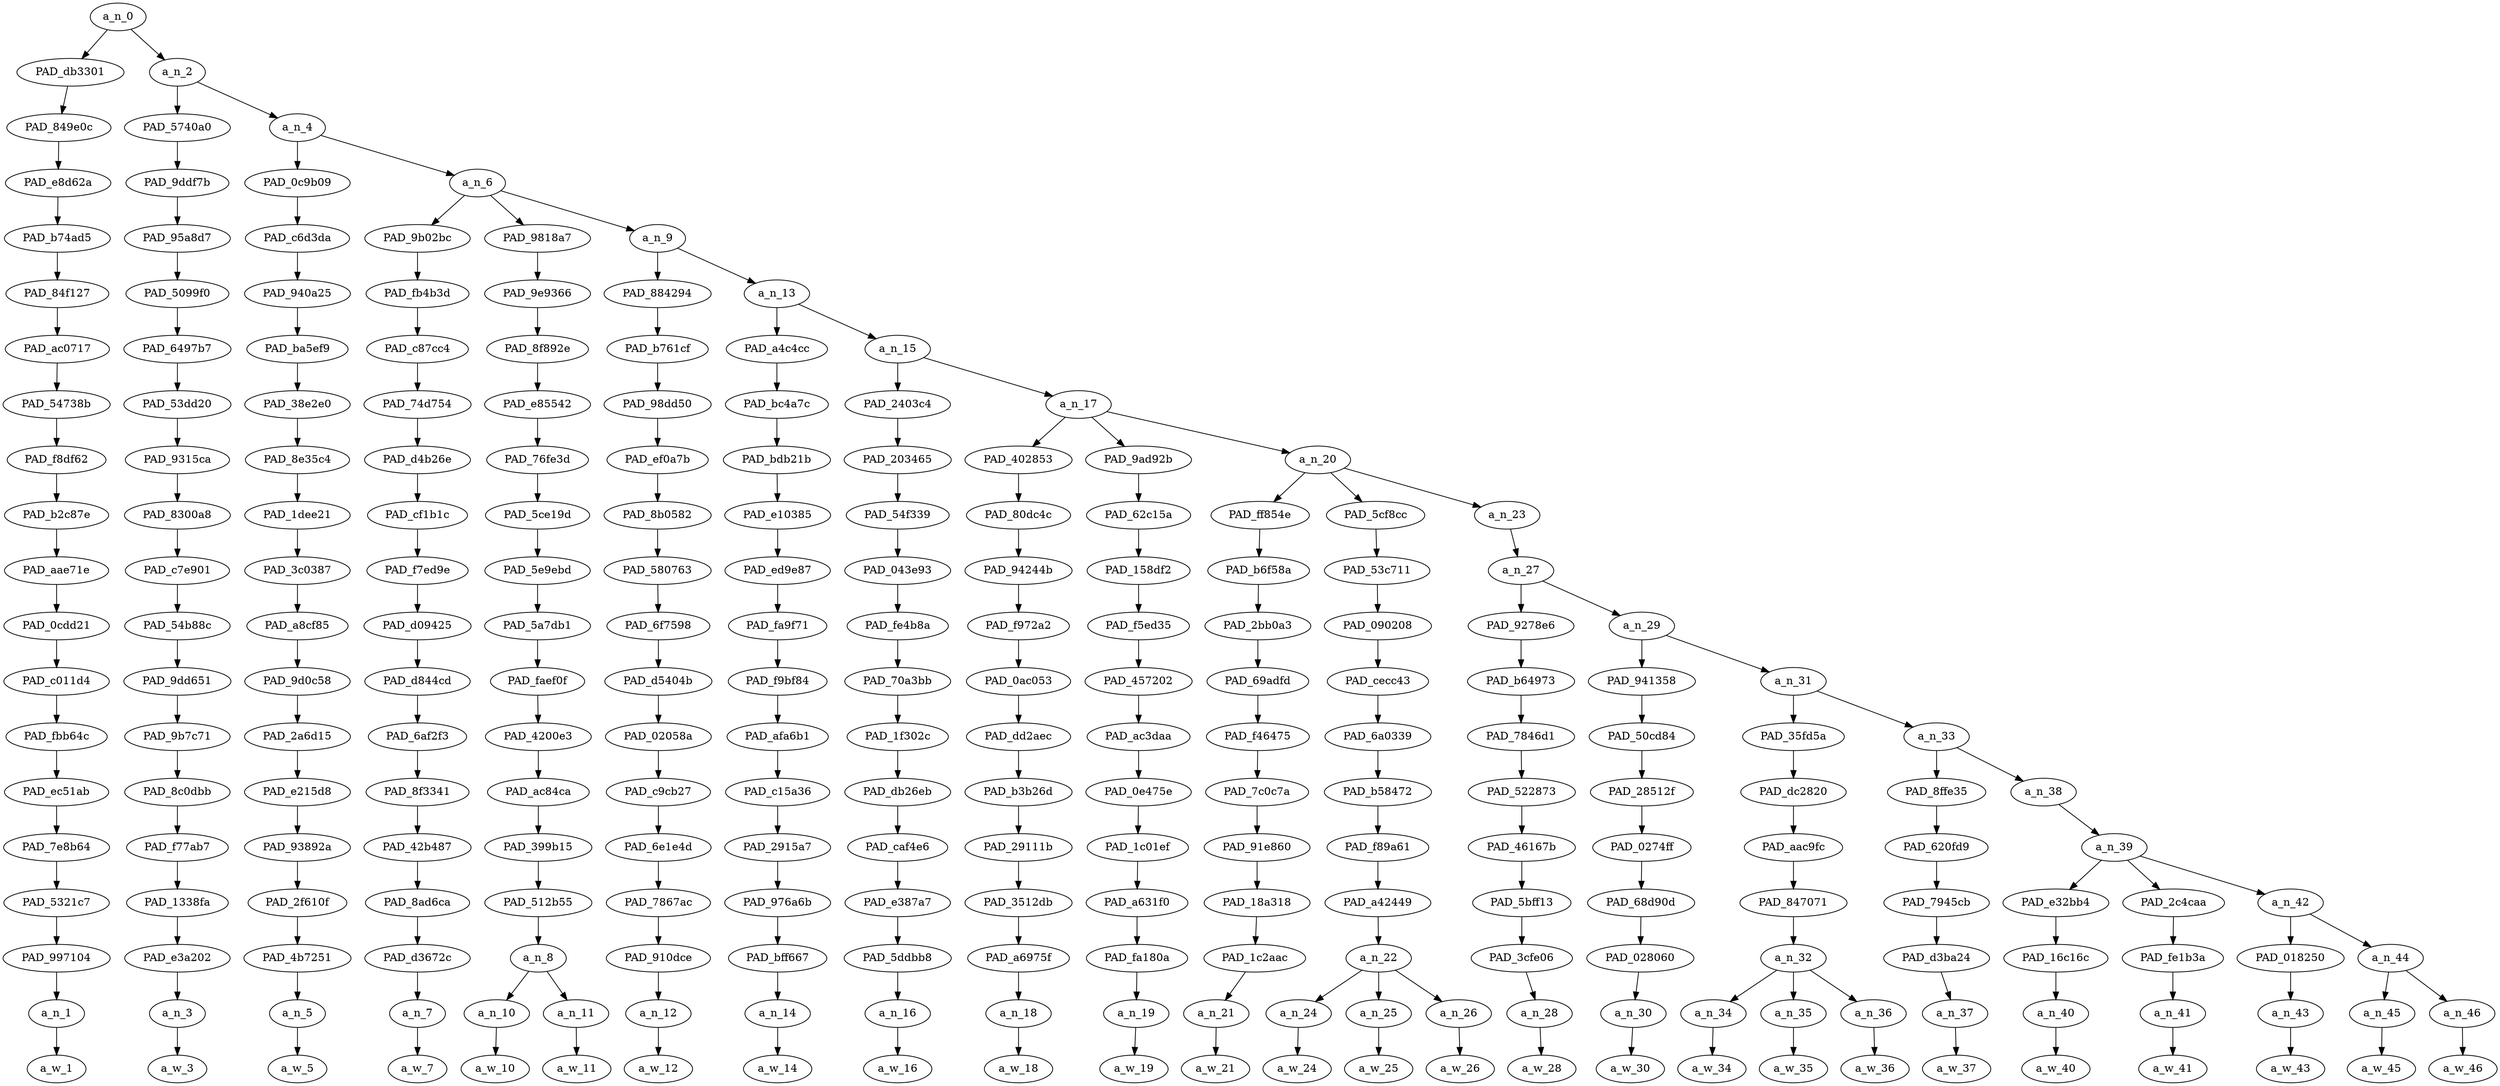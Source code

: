 strict digraph "" {
	a_n_0	[div_dir=1,
		index=0,
		level=19,
		pos="1.1084436487268519,19!",
		text_span="[0, 1, 2, 3, 4, 5, 6, 7, 8, 9, 10, 11, 12, 13, 14, 15, 16, 17, 18, 19, 20, 21, 22, 23, 24, 25]",
		value=0.99999999];
	PAD_db3301	[div_dir=1,
		index=0,
		level=18,
		pos="0.0,18!",
		text_span="[0]",
		value=0.02607859];
	a_n_0 -> PAD_db3301;
	a_n_2	[div_dir=1,
		index=1,
		level=18,
		pos="2.2168872974537037,18!",
		text_span="[1, 2, 3, 4, 5, 6, 7, 8, 9, 10, 11, 12, 13, 14, 15, 16, 17, 18, 19, 20, 21, 22, 23, 24, 25]",
		value=0.97361474];
	a_n_0 -> a_n_2;
	PAD_849e0c	[div_dir=1,
		index=0,
		level=17,
		pos="0.0,17!",
		text_span="[0]",
		value=0.02607859];
	PAD_db3301 -> PAD_849e0c;
	PAD_e8d62a	[div_dir=1,
		index=0,
		level=16,
		pos="0.0,16!",
		text_span="[0]",
		value=0.02607859];
	PAD_849e0c -> PAD_e8d62a;
	PAD_b74ad5	[div_dir=1,
		index=0,
		level=15,
		pos="0.0,15!",
		text_span="[0]",
		value=0.02607859];
	PAD_e8d62a -> PAD_b74ad5;
	PAD_84f127	[div_dir=1,
		index=0,
		level=14,
		pos="0.0,14!",
		text_span="[0]",
		value=0.02607859];
	PAD_b74ad5 -> PAD_84f127;
	PAD_ac0717	[div_dir=1,
		index=0,
		level=13,
		pos="0.0,13!",
		text_span="[0]",
		value=0.02607859];
	PAD_84f127 -> PAD_ac0717;
	PAD_54738b	[div_dir=1,
		index=0,
		level=12,
		pos="0.0,12!",
		text_span="[0]",
		value=0.02607859];
	PAD_ac0717 -> PAD_54738b;
	PAD_f8df62	[div_dir=1,
		index=0,
		level=11,
		pos="0.0,11!",
		text_span="[0]",
		value=0.02607859];
	PAD_54738b -> PAD_f8df62;
	PAD_b2c87e	[div_dir=1,
		index=0,
		level=10,
		pos="0.0,10!",
		text_span="[0]",
		value=0.02607859];
	PAD_f8df62 -> PAD_b2c87e;
	PAD_aae71e	[div_dir=1,
		index=0,
		level=9,
		pos="0.0,9!",
		text_span="[0]",
		value=0.02607859];
	PAD_b2c87e -> PAD_aae71e;
	PAD_0cdd21	[div_dir=1,
		index=0,
		level=8,
		pos="0.0,8!",
		text_span="[0]",
		value=0.02607859];
	PAD_aae71e -> PAD_0cdd21;
	PAD_c011d4	[div_dir=1,
		index=0,
		level=7,
		pos="0.0,7!",
		text_span="[0]",
		value=0.02607859];
	PAD_0cdd21 -> PAD_c011d4;
	PAD_fbb64c	[div_dir=1,
		index=0,
		level=6,
		pos="0.0,6!",
		text_span="[0]",
		value=0.02607859];
	PAD_c011d4 -> PAD_fbb64c;
	PAD_ec51ab	[div_dir=1,
		index=0,
		level=5,
		pos="0.0,5!",
		text_span="[0]",
		value=0.02607859];
	PAD_fbb64c -> PAD_ec51ab;
	PAD_7e8b64	[div_dir=1,
		index=0,
		level=4,
		pos="0.0,4!",
		text_span="[0]",
		value=0.02607859];
	PAD_ec51ab -> PAD_7e8b64;
	PAD_5321c7	[div_dir=1,
		index=0,
		level=3,
		pos="0.0,3!",
		text_span="[0]",
		value=0.02607859];
	PAD_7e8b64 -> PAD_5321c7;
	PAD_997104	[div_dir=1,
		index=0,
		level=2,
		pos="0.0,2!",
		text_span="[0]",
		value=0.02607859];
	PAD_5321c7 -> PAD_997104;
	a_n_1	[div_dir=1,
		index=0,
		level=1,
		pos="0.0,1!",
		text_span="[0]",
		value=0.02607859];
	PAD_997104 -> a_n_1;
	a_w_1	[div_dir=0,
		index=0,
		level=0,
		pos="0,0!",
		text_span="[0]",
		value=we];
	a_n_1 -> a_w_1;
	PAD_5740a0	[div_dir=1,
		index=1,
		level=17,
		pos="1.0,17!",
		text_span="[1]",
		value=0.01777696];
	a_n_2 -> PAD_5740a0;
	a_n_4	[div_dir=1,
		index=2,
		level=17,
		pos="3.4337745949074074,17!",
		text_span="[2, 3, 4, 5, 6, 7, 8, 9, 10, 11, 12, 13, 14, 15, 16, 17, 18, 19, 20, 21, 22, 23, 24, 25]",
		value=0.95556470];
	a_n_2 -> a_n_4;
	PAD_9ddf7b	[div_dir=1,
		index=1,
		level=16,
		pos="1.0,16!",
		text_span="[1]",
		value=0.01777696];
	PAD_5740a0 -> PAD_9ddf7b;
	PAD_95a8d7	[div_dir=1,
		index=1,
		level=15,
		pos="1.0,15!",
		text_span="[1]",
		value=0.01777696];
	PAD_9ddf7b -> PAD_95a8d7;
	PAD_5099f0	[div_dir=1,
		index=1,
		level=14,
		pos="1.0,14!",
		text_span="[1]",
		value=0.01777696];
	PAD_95a8d7 -> PAD_5099f0;
	PAD_6497b7	[div_dir=1,
		index=1,
		level=13,
		pos="1.0,13!",
		text_span="[1]",
		value=0.01777696];
	PAD_5099f0 -> PAD_6497b7;
	PAD_53dd20	[div_dir=1,
		index=1,
		level=12,
		pos="1.0,12!",
		text_span="[1]",
		value=0.01777696];
	PAD_6497b7 -> PAD_53dd20;
	PAD_9315ca	[div_dir=1,
		index=1,
		level=11,
		pos="1.0,11!",
		text_span="[1]",
		value=0.01777696];
	PAD_53dd20 -> PAD_9315ca;
	PAD_8300a8	[div_dir=1,
		index=1,
		level=10,
		pos="1.0,10!",
		text_span="[1]",
		value=0.01777696];
	PAD_9315ca -> PAD_8300a8;
	PAD_c7e901	[div_dir=1,
		index=1,
		level=9,
		pos="1.0,9!",
		text_span="[1]",
		value=0.01777696];
	PAD_8300a8 -> PAD_c7e901;
	PAD_54b88c	[div_dir=1,
		index=1,
		level=8,
		pos="1.0,8!",
		text_span="[1]",
		value=0.01777696];
	PAD_c7e901 -> PAD_54b88c;
	PAD_9dd651	[div_dir=1,
		index=1,
		level=7,
		pos="1.0,7!",
		text_span="[1]",
		value=0.01777696];
	PAD_54b88c -> PAD_9dd651;
	PAD_9b7c71	[div_dir=1,
		index=1,
		level=6,
		pos="1.0,6!",
		text_span="[1]",
		value=0.01777696];
	PAD_9dd651 -> PAD_9b7c71;
	PAD_8c0dbb	[div_dir=1,
		index=1,
		level=5,
		pos="1.0,5!",
		text_span="[1]",
		value=0.01777696];
	PAD_9b7c71 -> PAD_8c0dbb;
	PAD_f77ab7	[div_dir=1,
		index=1,
		level=4,
		pos="1.0,4!",
		text_span="[1]",
		value=0.01777696];
	PAD_8c0dbb -> PAD_f77ab7;
	PAD_1338fa	[div_dir=1,
		index=1,
		level=3,
		pos="1.0,3!",
		text_span="[1]",
		value=0.01777696];
	PAD_f77ab7 -> PAD_1338fa;
	PAD_e3a202	[div_dir=1,
		index=1,
		level=2,
		pos="1.0,2!",
		text_span="[1]",
		value=0.01777696];
	PAD_1338fa -> PAD_e3a202;
	a_n_3	[div_dir=1,
		index=1,
		level=1,
		pos="1.0,1!",
		text_span="[1]",
		value=0.01777696];
	PAD_e3a202 -> a_n_3;
	a_w_3	[div_dir=0,
		index=1,
		level=0,
		pos="1,0!",
		text_span="[1]",
		value=are];
	a_n_3 -> a_w_3;
	PAD_0c9b09	[div_dir=-1,
		index=2,
		level=16,
		pos="2.0,16!",
		text_span="[2]",
		value=0.01590229];
	a_n_4 -> PAD_0c9b09;
	a_n_6	[div_dir=1,
		index=3,
		level=16,
		pos="4.867549189814815,16!",
		text_span="[3, 4, 5, 6, 7, 8, 9, 10, 11, 12, 13, 14, 15, 16, 17, 18, 19, 20, 21, 22, 23, 24, 25]",
		value=0.93938566];
	a_n_4 -> a_n_6;
	PAD_c6d3da	[div_dir=-1,
		index=2,
		level=15,
		pos="2.0,15!",
		text_span="[2]",
		value=0.01590229];
	PAD_0c9b09 -> PAD_c6d3da;
	PAD_940a25	[div_dir=-1,
		index=2,
		level=14,
		pos="2.0,14!",
		text_span="[2]",
		value=0.01590229];
	PAD_c6d3da -> PAD_940a25;
	PAD_ba5ef9	[div_dir=-1,
		index=2,
		level=13,
		pos="2.0,13!",
		text_span="[2]",
		value=0.01590229];
	PAD_940a25 -> PAD_ba5ef9;
	PAD_38e2e0	[div_dir=-1,
		index=2,
		level=12,
		pos="2.0,12!",
		text_span="[2]",
		value=0.01590229];
	PAD_ba5ef9 -> PAD_38e2e0;
	PAD_8e35c4	[div_dir=-1,
		index=2,
		level=11,
		pos="2.0,11!",
		text_span="[2]",
		value=0.01590229];
	PAD_38e2e0 -> PAD_8e35c4;
	PAD_1dee21	[div_dir=-1,
		index=2,
		level=10,
		pos="2.0,10!",
		text_span="[2]",
		value=0.01590229];
	PAD_8e35c4 -> PAD_1dee21;
	PAD_3c0387	[div_dir=-1,
		index=2,
		level=9,
		pos="2.0,9!",
		text_span="[2]",
		value=0.01590229];
	PAD_1dee21 -> PAD_3c0387;
	PAD_a8cf85	[div_dir=-1,
		index=2,
		level=8,
		pos="2.0,8!",
		text_span="[2]",
		value=0.01590229];
	PAD_3c0387 -> PAD_a8cf85;
	PAD_9d0c58	[div_dir=-1,
		index=2,
		level=7,
		pos="2.0,7!",
		text_span="[2]",
		value=0.01590229];
	PAD_a8cf85 -> PAD_9d0c58;
	PAD_2a6d15	[div_dir=-1,
		index=2,
		level=6,
		pos="2.0,6!",
		text_span="[2]",
		value=0.01590229];
	PAD_9d0c58 -> PAD_2a6d15;
	PAD_e215d8	[div_dir=-1,
		index=2,
		level=5,
		pos="2.0,5!",
		text_span="[2]",
		value=0.01590229];
	PAD_2a6d15 -> PAD_e215d8;
	PAD_93892a	[div_dir=-1,
		index=2,
		level=4,
		pos="2.0,4!",
		text_span="[2]",
		value=0.01590229];
	PAD_e215d8 -> PAD_93892a;
	PAD_2f610f	[div_dir=-1,
		index=2,
		level=3,
		pos="2.0,3!",
		text_span="[2]",
		value=0.01590229];
	PAD_93892a -> PAD_2f610f;
	PAD_4b7251	[div_dir=-1,
		index=2,
		level=2,
		pos="2.0,2!",
		text_span="[2]",
		value=0.01590229];
	PAD_2f610f -> PAD_4b7251;
	a_n_5	[div_dir=-1,
		index=2,
		level=1,
		pos="2.0,1!",
		text_span="[2]",
		value=0.01590229];
	PAD_4b7251 -> a_n_5;
	a_w_5	[div_dir=0,
		index=2,
		level=0,
		pos="2,0!",
		text_span="[2]",
		value=being];
	a_n_5 -> a_w_5;
	PAD_9b02bc	[div_dir=1,
		index=3,
		level=15,
		pos="3.0,15!",
		text_span="[3]",
		value=0.04965550];
	a_n_6 -> PAD_9b02bc;
	PAD_9818a7	[div_dir=1,
		index=4,
		level=15,
		pos="4.5,15!",
		text_span="[4, 5]",
		value=0.15674354];
	a_n_6 -> PAD_9818a7;
	a_n_9	[div_dir=1,
		index=5,
		level=15,
		pos="7.102647569444445,15!",
		text_span="[6, 7, 8, 9, 10, 11, 12, 13, 14, 15, 16, 17, 18, 19, 20, 21, 22, 23, 24, 25]",
		value=0.73269744];
	a_n_6 -> a_n_9;
	PAD_fb4b3d	[div_dir=1,
		index=3,
		level=14,
		pos="3.0,14!",
		text_span="[3]",
		value=0.04965550];
	PAD_9b02bc -> PAD_fb4b3d;
	PAD_c87cc4	[div_dir=1,
		index=3,
		level=13,
		pos="3.0,13!",
		text_span="[3]",
		value=0.04965550];
	PAD_fb4b3d -> PAD_c87cc4;
	PAD_74d754	[div_dir=1,
		index=3,
		level=12,
		pos="3.0,12!",
		text_span="[3]",
		value=0.04965550];
	PAD_c87cc4 -> PAD_74d754;
	PAD_d4b26e	[div_dir=1,
		index=3,
		level=11,
		pos="3.0,11!",
		text_span="[3]",
		value=0.04965550];
	PAD_74d754 -> PAD_d4b26e;
	PAD_cf1b1c	[div_dir=1,
		index=3,
		level=10,
		pos="3.0,10!",
		text_span="[3]",
		value=0.04965550];
	PAD_d4b26e -> PAD_cf1b1c;
	PAD_f7ed9e	[div_dir=1,
		index=3,
		level=9,
		pos="3.0,9!",
		text_span="[3]",
		value=0.04965550];
	PAD_cf1b1c -> PAD_f7ed9e;
	PAD_d09425	[div_dir=1,
		index=3,
		level=8,
		pos="3.0,8!",
		text_span="[3]",
		value=0.04965550];
	PAD_f7ed9e -> PAD_d09425;
	PAD_d844cd	[div_dir=1,
		index=3,
		level=7,
		pos="3.0,7!",
		text_span="[3]",
		value=0.04965550];
	PAD_d09425 -> PAD_d844cd;
	PAD_6af2f3	[div_dir=1,
		index=3,
		level=6,
		pos="3.0,6!",
		text_span="[3]",
		value=0.04965550];
	PAD_d844cd -> PAD_6af2f3;
	PAD_8f3341	[div_dir=1,
		index=3,
		level=5,
		pos="3.0,5!",
		text_span="[3]",
		value=0.04965550];
	PAD_6af2f3 -> PAD_8f3341;
	PAD_42b487	[div_dir=1,
		index=3,
		level=4,
		pos="3.0,4!",
		text_span="[3]",
		value=0.04965550];
	PAD_8f3341 -> PAD_42b487;
	PAD_8ad6ca	[div_dir=1,
		index=3,
		level=3,
		pos="3.0,3!",
		text_span="[3]",
		value=0.04965550];
	PAD_42b487 -> PAD_8ad6ca;
	PAD_d3672c	[div_dir=1,
		index=3,
		level=2,
		pos="3.0,2!",
		text_span="[3]",
		value=0.04965550];
	PAD_8ad6ca -> PAD_d3672c;
	a_n_7	[div_dir=1,
		index=3,
		level=1,
		pos="3.0,1!",
		text_span="[3]",
		value=0.04965550];
	PAD_d3672c -> a_n_7;
	a_w_7	[div_dir=0,
		index=3,
		level=0,
		pos="3,0!",
		text_span="[3]",
		value=taxed];
	a_n_7 -> a_w_7;
	PAD_9e9366	[div_dir=1,
		index=4,
		level=14,
		pos="4.5,14!",
		text_span="[4, 5]",
		value=0.15674354];
	PAD_9818a7 -> PAD_9e9366;
	PAD_8f892e	[div_dir=1,
		index=4,
		level=13,
		pos="4.5,13!",
		text_span="[4, 5]",
		value=0.15674354];
	PAD_9e9366 -> PAD_8f892e;
	PAD_e85542	[div_dir=1,
		index=4,
		level=12,
		pos="4.5,12!",
		text_span="[4, 5]",
		value=0.15674354];
	PAD_8f892e -> PAD_e85542;
	PAD_76fe3d	[div_dir=1,
		index=4,
		level=11,
		pos="4.5,11!",
		text_span="[4, 5]",
		value=0.15674354];
	PAD_e85542 -> PAD_76fe3d;
	PAD_5ce19d	[div_dir=1,
		index=4,
		level=10,
		pos="4.5,10!",
		text_span="[4, 5]",
		value=0.15674354];
	PAD_76fe3d -> PAD_5ce19d;
	PAD_5e9ebd	[div_dir=1,
		index=4,
		level=9,
		pos="4.5,9!",
		text_span="[4, 5]",
		value=0.15674354];
	PAD_5ce19d -> PAD_5e9ebd;
	PAD_5a7db1	[div_dir=1,
		index=4,
		level=8,
		pos="4.5,8!",
		text_span="[4, 5]",
		value=0.15674354];
	PAD_5e9ebd -> PAD_5a7db1;
	PAD_faef0f	[div_dir=1,
		index=4,
		level=7,
		pos="4.5,7!",
		text_span="[4, 5]",
		value=0.15674354];
	PAD_5a7db1 -> PAD_faef0f;
	PAD_4200e3	[div_dir=1,
		index=4,
		level=6,
		pos="4.5,6!",
		text_span="[4, 5]",
		value=0.15674354];
	PAD_faef0f -> PAD_4200e3;
	PAD_ac84ca	[div_dir=1,
		index=4,
		level=5,
		pos="4.5,5!",
		text_span="[4, 5]",
		value=0.15674354];
	PAD_4200e3 -> PAD_ac84ca;
	PAD_399b15	[div_dir=1,
		index=4,
		level=4,
		pos="4.5,4!",
		text_span="[4, 5]",
		value=0.15674354];
	PAD_ac84ca -> PAD_399b15;
	PAD_512b55	[div_dir=1,
		index=4,
		level=3,
		pos="4.5,3!",
		text_span="[4, 5]",
		value=0.15674354];
	PAD_399b15 -> PAD_512b55;
	a_n_8	[div_dir=1,
		index=4,
		level=2,
		pos="4.5,2!",
		text_span="[4, 5]",
		value=0.15674354];
	PAD_512b55 -> a_n_8;
	a_n_10	[div_dir=1,
		index=4,
		level=1,
		pos="4.0,1!",
		text_span="[4]",
		value=0.01924894];
	a_n_8 -> a_n_10;
	a_n_11	[div_dir=1,
		index=5,
		level=1,
		pos="5.0,1!",
		text_span="[5]",
		value=0.13738439];
	a_n_8 -> a_n_11;
	a_w_10	[div_dir=0,
		index=4,
		level=0,
		pos="4,0!",
		text_span="[4]",
		value=with];
	a_n_10 -> a_w_10;
	a_w_11	[div_dir=0,
		index=5,
		level=0,
		pos="5,0!",
		text_span="[5]",
		value=zakat];
	a_n_11 -> a_w_11;
	PAD_884294	[div_dir=1,
		index=5,
		level=14,
		pos="6.0,14!",
		text_span="[6]",
		value=0.02057072];
	a_n_9 -> PAD_884294;
	a_n_13	[div_dir=1,
		index=6,
		level=14,
		pos="8.20529513888889,14!",
		text_span="[7, 8, 9, 10, 11, 12, 13, 14, 15, 16, 17, 18, 19, 20, 21, 22, 23, 24, 25]",
		value=0.71184812];
	a_n_9 -> a_n_13;
	PAD_b761cf	[div_dir=1,
		index=5,
		level=13,
		pos="6.0,13!",
		text_span="[6]",
		value=0.02057072];
	PAD_884294 -> PAD_b761cf;
	PAD_98dd50	[div_dir=1,
		index=5,
		level=12,
		pos="6.0,12!",
		text_span="[6]",
		value=0.02057072];
	PAD_b761cf -> PAD_98dd50;
	PAD_ef0a7b	[div_dir=1,
		index=5,
		level=11,
		pos="6.0,11!",
		text_span="[6]",
		value=0.02057072];
	PAD_98dd50 -> PAD_ef0a7b;
	PAD_8b0582	[div_dir=1,
		index=5,
		level=10,
		pos="6.0,10!",
		text_span="[6]",
		value=0.02057072];
	PAD_ef0a7b -> PAD_8b0582;
	PAD_580763	[div_dir=1,
		index=5,
		level=9,
		pos="6.0,9!",
		text_span="[6]",
		value=0.02057072];
	PAD_8b0582 -> PAD_580763;
	PAD_6f7598	[div_dir=1,
		index=5,
		level=8,
		pos="6.0,8!",
		text_span="[6]",
		value=0.02057072];
	PAD_580763 -> PAD_6f7598;
	PAD_d5404b	[div_dir=1,
		index=5,
		level=7,
		pos="6.0,7!",
		text_span="[6]",
		value=0.02057072];
	PAD_6f7598 -> PAD_d5404b;
	PAD_02058a	[div_dir=1,
		index=5,
		level=6,
		pos="6.0,6!",
		text_span="[6]",
		value=0.02057072];
	PAD_d5404b -> PAD_02058a;
	PAD_c9cb27	[div_dir=1,
		index=5,
		level=5,
		pos="6.0,5!",
		text_span="[6]",
		value=0.02057072];
	PAD_02058a -> PAD_c9cb27;
	PAD_6e1e4d	[div_dir=1,
		index=5,
		level=4,
		pos="6.0,4!",
		text_span="[6]",
		value=0.02057072];
	PAD_c9cb27 -> PAD_6e1e4d;
	PAD_7867ac	[div_dir=1,
		index=5,
		level=3,
		pos="6.0,3!",
		text_span="[6]",
		value=0.02057072];
	PAD_6e1e4d -> PAD_7867ac;
	PAD_910dce	[div_dir=1,
		index=5,
		level=2,
		pos="6.0,2!",
		text_span="[6]",
		value=0.02057072];
	PAD_7867ac -> PAD_910dce;
	a_n_12	[div_dir=1,
		index=6,
		level=1,
		pos="6.0,1!",
		text_span="[6]",
		value=0.02057072];
	PAD_910dce -> a_n_12;
	a_w_12	[div_dir=0,
		index=6,
		level=0,
		pos="6,0!",
		text_span="[6]",
		value=so];
	a_n_12 -> a_w_12;
	PAD_a4c4cc	[div_dir=1,
		index=6,
		level=13,
		pos="7.0,13!",
		text_span="[7]",
		value=0.01557455];
	a_n_13 -> PAD_a4c4cc;
	a_n_15	[div_dir=1,
		index=7,
		level=13,
		pos="9.410590277777779,13!",
		text_span="[8, 9, 10, 11, 12, 13, 14, 15, 16, 17, 18, 19, 20, 21, 22, 23, 24, 25]",
		value=0.69599529];
	a_n_13 -> a_n_15;
	PAD_bc4a7c	[div_dir=1,
		index=6,
		level=12,
		pos="7.0,12!",
		text_span="[7]",
		value=0.01557455];
	PAD_a4c4cc -> PAD_bc4a7c;
	PAD_bdb21b	[div_dir=1,
		index=6,
		level=11,
		pos="7.0,11!",
		text_span="[7]",
		value=0.01557455];
	PAD_bc4a7c -> PAD_bdb21b;
	PAD_e10385	[div_dir=1,
		index=6,
		level=10,
		pos="7.0,10!",
		text_span="[7]",
		value=0.01557455];
	PAD_bdb21b -> PAD_e10385;
	PAD_ed9e87	[div_dir=1,
		index=6,
		level=9,
		pos="7.0,9!",
		text_span="[7]",
		value=0.01557455];
	PAD_e10385 -> PAD_ed9e87;
	PAD_fa9f71	[div_dir=1,
		index=6,
		level=8,
		pos="7.0,8!",
		text_span="[7]",
		value=0.01557455];
	PAD_ed9e87 -> PAD_fa9f71;
	PAD_f9bf84	[div_dir=1,
		index=6,
		level=7,
		pos="7.0,7!",
		text_span="[7]",
		value=0.01557455];
	PAD_fa9f71 -> PAD_f9bf84;
	PAD_afa6b1	[div_dir=1,
		index=6,
		level=6,
		pos="7.0,6!",
		text_span="[7]",
		value=0.01557455];
	PAD_f9bf84 -> PAD_afa6b1;
	PAD_c15a36	[div_dir=1,
		index=6,
		level=5,
		pos="7.0,5!",
		text_span="[7]",
		value=0.01557455];
	PAD_afa6b1 -> PAD_c15a36;
	PAD_2915a7	[div_dir=1,
		index=6,
		level=4,
		pos="7.0,4!",
		text_span="[7]",
		value=0.01557455];
	PAD_c15a36 -> PAD_2915a7;
	PAD_976a6b	[div_dir=1,
		index=6,
		level=3,
		pos="7.0,3!",
		text_span="[7]",
		value=0.01557455];
	PAD_2915a7 -> PAD_976a6b;
	PAD_bff667	[div_dir=1,
		index=6,
		level=2,
		pos="7.0,2!",
		text_span="[7]",
		value=0.01557455];
	PAD_976a6b -> PAD_bff667;
	a_n_14	[div_dir=1,
		index=7,
		level=1,
		pos="7.0,1!",
		text_span="[7]",
		value=0.01557455];
	PAD_bff667 -> a_n_14;
	a_w_14	[div_dir=0,
		index=7,
		level=0,
		pos="7,0!",
		text_span="[7]",
		value=they];
	a_n_14 -> a_w_14;
	PAD_2403c4	[div_dir=1,
		index=7,
		level=12,
		pos="8.0,12!",
		text_span="[8]",
		value=0.01474403];
	a_n_15 -> PAD_2403c4;
	a_n_17	[div_dir=1,
		index=8,
		level=12,
		pos="10.821180555555555,12!",
		text_span="[9, 10, 11, 12, 13, 14, 15, 16, 17, 18, 19, 20, 21, 22, 23, 24, 25]",
		value=0.68097275];
	a_n_15 -> a_n_17;
	PAD_203465	[div_dir=1,
		index=7,
		level=11,
		pos="8.0,11!",
		text_span="[8]",
		value=0.01474403];
	PAD_2403c4 -> PAD_203465;
	PAD_54f339	[div_dir=1,
		index=7,
		level=10,
		pos="8.0,10!",
		text_span="[8]",
		value=0.01474403];
	PAD_203465 -> PAD_54f339;
	PAD_043e93	[div_dir=1,
		index=7,
		level=9,
		pos="8.0,9!",
		text_span="[8]",
		value=0.01474403];
	PAD_54f339 -> PAD_043e93;
	PAD_fe4b8a	[div_dir=1,
		index=7,
		level=8,
		pos="8.0,8!",
		text_span="[8]",
		value=0.01474403];
	PAD_043e93 -> PAD_fe4b8a;
	PAD_70a3bb	[div_dir=1,
		index=7,
		level=7,
		pos="8.0,7!",
		text_span="[8]",
		value=0.01474403];
	PAD_fe4b8a -> PAD_70a3bb;
	PAD_1f302c	[div_dir=1,
		index=7,
		level=6,
		pos="8.0,6!",
		text_span="[8]",
		value=0.01474403];
	PAD_70a3bb -> PAD_1f302c;
	PAD_db26eb	[div_dir=1,
		index=7,
		level=5,
		pos="8.0,5!",
		text_span="[8]",
		value=0.01474403];
	PAD_1f302c -> PAD_db26eb;
	PAD_caf4e6	[div_dir=1,
		index=7,
		level=4,
		pos="8.0,4!",
		text_span="[8]",
		value=0.01474403];
	PAD_db26eb -> PAD_caf4e6;
	PAD_e387a7	[div_dir=1,
		index=7,
		level=3,
		pos="8.0,3!",
		text_span="[8]",
		value=0.01474403];
	PAD_caf4e6 -> PAD_e387a7;
	PAD_5ddbb8	[div_dir=1,
		index=7,
		level=2,
		pos="8.0,2!",
		text_span="[8]",
		value=0.01474403];
	PAD_e387a7 -> PAD_5ddbb8;
	a_n_16	[div_dir=1,
		index=8,
		level=1,
		pos="8.0,1!",
		text_span="[8]",
		value=0.01474403];
	PAD_5ddbb8 -> a_n_16;
	a_w_16	[div_dir=0,
		index=8,
		level=0,
		pos="8,0!",
		text_span="[8]",
		value=can];
	a_n_16 -> a_w_16;
	PAD_402853	[div_dir=1,
		index=8,
		level=11,
		pos="9.0,11!",
		text_span="[9]",
		value=0.02423117];
	a_n_17 -> PAD_402853;
	PAD_9ad92b	[div_dir=-1,
		index=9,
		level=11,
		pos="10.0,11!",
		text_span="[10]",
		value=0.05649197];
	a_n_17 -> PAD_9ad92b;
	a_n_20	[div_dir=1,
		index=10,
		level=11,
		pos="13.463541666666666,11!",
		text_span="[11, 12, 13, 14, 15, 16, 17, 18, 19, 20, 21, 22, 23, 24, 25]",
		value=0.59998088];
	a_n_17 -> a_n_20;
	PAD_80dc4c	[div_dir=1,
		index=8,
		level=10,
		pos="9.0,10!",
		text_span="[9]",
		value=0.02423117];
	PAD_402853 -> PAD_80dc4c;
	PAD_94244b	[div_dir=1,
		index=8,
		level=9,
		pos="9.0,9!",
		text_span="[9]",
		value=0.02423117];
	PAD_80dc4c -> PAD_94244b;
	PAD_f972a2	[div_dir=1,
		index=8,
		level=8,
		pos="9.0,8!",
		text_span="[9]",
		value=0.02423117];
	PAD_94244b -> PAD_f972a2;
	PAD_0ac053	[div_dir=1,
		index=8,
		level=7,
		pos="9.0,7!",
		text_span="[9]",
		value=0.02423117];
	PAD_f972a2 -> PAD_0ac053;
	PAD_dd2aec	[div_dir=1,
		index=8,
		level=6,
		pos="9.0,6!",
		text_span="[9]",
		value=0.02423117];
	PAD_0ac053 -> PAD_dd2aec;
	PAD_b3b26d	[div_dir=1,
		index=8,
		level=5,
		pos="9.0,5!",
		text_span="[9]",
		value=0.02423117];
	PAD_dd2aec -> PAD_b3b26d;
	PAD_29111b	[div_dir=1,
		index=8,
		level=4,
		pos="9.0,4!",
		text_span="[9]",
		value=0.02423117];
	PAD_b3b26d -> PAD_29111b;
	PAD_3512db	[div_dir=1,
		index=8,
		level=3,
		pos="9.0,3!",
		text_span="[9]",
		value=0.02423117];
	PAD_29111b -> PAD_3512db;
	PAD_a6975f	[div_dir=1,
		index=8,
		level=2,
		pos="9.0,2!",
		text_span="[9]",
		value=0.02423117];
	PAD_3512db -> PAD_a6975f;
	a_n_18	[div_dir=1,
		index=9,
		level=1,
		pos="9.0,1!",
		text_span="[9]",
		value=0.02423117];
	PAD_a6975f -> a_n_18;
	a_w_18	[div_dir=0,
		index=9,
		level=0,
		pos="9,0!",
		text_span="[9]",
		value=live];
	a_n_18 -> a_w_18;
	PAD_62c15a	[div_dir=-1,
		index=9,
		level=10,
		pos="10.0,10!",
		text_span="[10]",
		value=0.05649197];
	PAD_9ad92b -> PAD_62c15a;
	PAD_158df2	[div_dir=-1,
		index=9,
		level=9,
		pos="10.0,9!",
		text_span="[10]",
		value=0.05649197];
	PAD_62c15a -> PAD_158df2;
	PAD_f5ed35	[div_dir=-1,
		index=9,
		level=8,
		pos="10.0,8!",
		text_span="[10]",
		value=0.05649197];
	PAD_158df2 -> PAD_f5ed35;
	PAD_457202	[div_dir=-1,
		index=9,
		level=7,
		pos="10.0,7!",
		text_span="[10]",
		value=0.05649197];
	PAD_f5ed35 -> PAD_457202;
	PAD_ac3daa	[div_dir=-1,
		index=9,
		level=6,
		pos="10.0,6!",
		text_span="[10]",
		value=0.05649197];
	PAD_457202 -> PAD_ac3daa;
	PAD_0e475e	[div_dir=-1,
		index=9,
		level=5,
		pos="10.0,5!",
		text_span="[10]",
		value=0.05649197];
	PAD_ac3daa -> PAD_0e475e;
	PAD_1c01ef	[div_dir=-1,
		index=9,
		level=4,
		pos="10.0,4!",
		text_span="[10]",
		value=0.05649197];
	PAD_0e475e -> PAD_1c01ef;
	PAD_a631f0	[div_dir=-1,
		index=9,
		level=3,
		pos="10.0,3!",
		text_span="[10]",
		value=0.05649197];
	PAD_1c01ef -> PAD_a631f0;
	PAD_fa180a	[div_dir=-1,
		index=9,
		level=2,
		pos="10.0,2!",
		text_span="[10]",
		value=0.05649197];
	PAD_a631f0 -> PAD_fa180a;
	a_n_19	[div_dir=-1,
		index=10,
		level=1,
		pos="10.0,1!",
		text_span="[10]",
		value=0.05649197];
	PAD_fa180a -> a_n_19;
	a_w_19	[div_dir=0,
		index=10,
		level=0,
		pos="10,0!",
		text_span="[10]",
		value=lavishly];
	a_n_19 -> a_w_19;
	PAD_ff854e	[div_dir=1,
		index=10,
		level=10,
		pos="11.0,10!",
		text_span="[11]",
		value=0.06780867];
	a_n_20 -> PAD_ff854e;
	PAD_5cf8cc	[div_dir=-1,
		index=11,
		level=10,
		pos="13.0,10!",
		text_span="[12, 13, 14]",
		value=0.19134488];
	a_n_20 -> PAD_5cf8cc;
	a_n_23	[div_dir=1,
		index=12,
		level=10,
		pos="16.390625,10!",
		text_span="[15, 16, 17, 18, 19, 20, 21, 22, 23, 24, 25]",
		value=0.34051691];
	a_n_20 -> a_n_23;
	PAD_b6f58a	[div_dir=1,
		index=10,
		level=9,
		pos="11.0,9!",
		text_span="[11]",
		value=0.06780867];
	PAD_ff854e -> PAD_b6f58a;
	PAD_2bb0a3	[div_dir=1,
		index=10,
		level=8,
		pos="11.0,8!",
		text_span="[11]",
		value=0.06780867];
	PAD_b6f58a -> PAD_2bb0a3;
	PAD_69adfd	[div_dir=1,
		index=10,
		level=7,
		pos="11.0,7!",
		text_span="[11]",
		value=0.06780867];
	PAD_2bb0a3 -> PAD_69adfd;
	PAD_f46475	[div_dir=1,
		index=10,
		level=6,
		pos="11.0,6!",
		text_span="[11]",
		value=0.06780867];
	PAD_69adfd -> PAD_f46475;
	PAD_7c0c7a	[div_dir=1,
		index=10,
		level=5,
		pos="11.0,5!",
		text_span="[11]",
		value=0.06780867];
	PAD_f46475 -> PAD_7c0c7a;
	PAD_91e860	[div_dir=1,
		index=10,
		level=4,
		pos="11.0,4!",
		text_span="[11]",
		value=0.06780867];
	PAD_7c0c7a -> PAD_91e860;
	PAD_18a318	[div_dir=1,
		index=10,
		level=3,
		pos="11.0,3!",
		text_span="[11]",
		value=0.06780867];
	PAD_91e860 -> PAD_18a318;
	PAD_1c2aac	[div_dir=1,
		index=10,
		level=2,
		pos="11.0,2!",
		text_span="[11]",
		value=0.06780867];
	PAD_18a318 -> PAD_1c2aac;
	a_n_21	[div_dir=1,
		index=11,
		level=1,
		pos="11.0,1!",
		text_span="[11]",
		value=0.06780867];
	PAD_1c2aac -> a_n_21;
	a_w_21	[div_dir=0,
		index=11,
		level=0,
		pos="11,0!",
		text_span="[11]",
		value=fuck];
	a_n_21 -> a_w_21;
	PAD_53c711	[div_dir=-1,
		index=11,
		level=9,
		pos="13.0,9!",
		text_span="[12, 13, 14]",
		value=0.19134488];
	PAD_5cf8cc -> PAD_53c711;
	PAD_090208	[div_dir=-1,
		index=11,
		level=8,
		pos="13.0,8!",
		text_span="[12, 13, 14]",
		value=0.19134488];
	PAD_53c711 -> PAD_090208;
	PAD_cecc43	[div_dir=-1,
		index=11,
		level=7,
		pos="13.0,7!",
		text_span="[12, 13, 14]",
		value=0.19134488];
	PAD_090208 -> PAD_cecc43;
	PAD_6a0339	[div_dir=-1,
		index=11,
		level=6,
		pos="13.0,6!",
		text_span="[12, 13, 14]",
		value=0.19134488];
	PAD_cecc43 -> PAD_6a0339;
	PAD_b58472	[div_dir=-1,
		index=11,
		level=5,
		pos="13.0,5!",
		text_span="[12, 13, 14]",
		value=0.19134488];
	PAD_6a0339 -> PAD_b58472;
	PAD_f89a61	[div_dir=-1,
		index=11,
		level=4,
		pos="13.0,4!",
		text_span="[12, 13, 14]",
		value=0.19134488];
	PAD_b58472 -> PAD_f89a61;
	PAD_a42449	[div_dir=-1,
		index=11,
		level=3,
		pos="13.0,3!",
		text_span="[12, 13, 14]",
		value=0.19134488];
	PAD_f89a61 -> PAD_a42449;
	a_n_22	[div_dir=-1,
		index=11,
		level=2,
		pos="13.0,2!",
		text_span="[12, 13, 14]",
		value=0.19134488];
	PAD_a42449 -> a_n_22;
	a_n_24	[div_dir=1,
		index=12,
		level=1,
		pos="12.0,1!",
		text_span="[12]",
		value=0.02808935];
	a_n_22 -> a_n_24;
	a_n_25	[div_dir=-1,
		index=13,
		level=1,
		pos="13.0,1!",
		text_span="[13]",
		value=0.13345318];
	a_n_22 -> a_n_25;
	a_n_26	[div_dir=1,
		index=14,
		level=1,
		pos="14.0,1!",
		text_span="[14]",
		value=0.02973536];
	a_n_22 -> a_n_26;
	a_w_24	[div_dir=0,
		index=12,
		level=0,
		pos="12,0!",
		text_span="[12]",
		value=their];
	a_n_24 -> a_w_24;
	a_w_25	[div_dir=0,
		index=13,
		level=0,
		pos="13,0!",
		text_span="[13]",
		value=zakat1];
	a_n_25 -> a_w_25;
	a_w_26	[div_dir=0,
		index=14,
		level=0,
		pos="14,0!",
		text_span="[14]",
		value=time];
	a_n_26 -> a_w_26;
	a_n_27	[div_dir=1,
		index=12,
		level=9,
		pos="16.390625,9!",
		text_span="[15, 16, 17, 18, 19, 20, 21, 22, 23, 24, 25]",
		value=0.34027833];
	a_n_23 -> a_n_27;
	PAD_9278e6	[div_dir=-1,
		index=12,
		level=8,
		pos="15.0,8!",
		text_span="[15]",
		value=0.01731973];
	a_n_27 -> PAD_9278e6;
	a_n_29	[div_dir=1,
		index=13,
		level=8,
		pos="17.78125,8!",
		text_span="[16, 17, 18, 19, 20, 21, 22, 23, 24, 25]",
		value=0.32272003];
	a_n_27 -> a_n_29;
	PAD_b64973	[div_dir=-1,
		index=12,
		level=7,
		pos="15.0,7!",
		text_span="[15]",
		value=0.01731973];
	PAD_9278e6 -> PAD_b64973;
	PAD_7846d1	[div_dir=-1,
		index=12,
		level=6,
		pos="15.0,6!",
		text_span="[15]",
		value=0.01731973];
	PAD_b64973 -> PAD_7846d1;
	PAD_522873	[div_dir=-1,
		index=12,
		level=5,
		pos="15.0,5!",
		text_span="[15]",
		value=0.01731973];
	PAD_7846d1 -> PAD_522873;
	PAD_46167b	[div_dir=-1,
		index=12,
		level=4,
		pos="15.0,4!",
		text_span="[15]",
		value=0.01731973];
	PAD_522873 -> PAD_46167b;
	PAD_5bff13	[div_dir=-1,
		index=12,
		level=3,
		pos="15.0,3!",
		text_span="[15]",
		value=0.01731973];
	PAD_46167b -> PAD_5bff13;
	PAD_3cfe06	[div_dir=-1,
		index=12,
		level=2,
		pos="15.0,2!",
		text_span="[15]",
		value=0.01731973];
	PAD_5bff13 -> PAD_3cfe06;
	a_n_28	[div_dir=-1,
		index=15,
		level=1,
		pos="15.0,1!",
		text_span="[15]",
		value=0.01731973];
	PAD_3cfe06 -> a_n_28;
	a_w_28	[div_dir=0,
		index=15,
		level=0,
		pos="15,0!",
		text_span="[15]",
		value=to];
	a_n_28 -> a_w_28;
	PAD_941358	[div_dir=1,
		index=13,
		level=7,
		pos="16.0,7!",
		text_span="[16]",
		value=0.02238790];
	a_n_29 -> PAD_941358;
	a_n_31	[div_dir=1,
		index=14,
		level=7,
		pos="19.5625,7!",
		text_span="[17, 18, 19, 20, 21, 22, 23, 24, 25]",
		value=0.30008095];
	a_n_29 -> a_n_31;
	PAD_50cd84	[div_dir=1,
		index=13,
		level=6,
		pos="16.0,6!",
		text_span="[16]",
		value=0.02238790];
	PAD_941358 -> PAD_50cd84;
	PAD_28512f	[div_dir=1,
		index=13,
		level=5,
		pos="16.0,5!",
		text_span="[16]",
		value=0.02238790];
	PAD_50cd84 -> PAD_28512f;
	PAD_0274ff	[div_dir=1,
		index=13,
		level=4,
		pos="16.0,4!",
		text_span="[16]",
		value=0.02238790];
	PAD_28512f -> PAD_0274ff;
	PAD_68d90d	[div_dir=1,
		index=13,
		level=3,
		pos="16.0,3!",
		text_span="[16]",
		value=0.02238790];
	PAD_0274ff -> PAD_68d90d;
	PAD_028060	[div_dir=1,
		index=13,
		level=2,
		pos="16.0,2!",
		text_span="[16]",
		value=0.02238790];
	PAD_68d90d -> PAD_028060;
	a_n_30	[div_dir=1,
		index=16,
		level=1,
		pos="16.0,1!",
		text_span="[16]",
		value=0.02238790];
	PAD_028060 -> a_n_30;
	a_w_30	[div_dir=0,
		index=16,
		level=0,
		pos="16,0!",
		text_span="[16]",
		value=enforce];
	a_n_30 -> a_w_30;
	PAD_35fd5a	[div_dir=1,
		index=14,
		level=6,
		pos="18.0,6!",
		text_span="[17, 18, 19]",
		value=0.16541554];
	a_n_31 -> PAD_35fd5a;
	a_n_33	[div_dir=1,
		index=15,
		level=6,
		pos="21.125,6!",
		text_span="[20, 21, 22, 23, 24, 25]",
		value=0.13441422];
	a_n_31 -> a_n_33;
	PAD_dc2820	[div_dir=1,
		index=14,
		level=5,
		pos="18.0,5!",
		text_span="[17, 18, 19]",
		value=0.16541554];
	PAD_35fd5a -> PAD_dc2820;
	PAD_aac9fc	[div_dir=1,
		index=14,
		level=4,
		pos="18.0,4!",
		text_span="[17, 18, 19]",
		value=0.16541554];
	PAD_dc2820 -> PAD_aac9fc;
	PAD_847071	[div_dir=1,
		index=14,
		level=3,
		pos="18.0,3!",
		text_span="[17, 18, 19]",
		value=0.16541554];
	PAD_aac9fc -> PAD_847071;
	a_n_32	[div_dir=1,
		index=14,
		level=2,
		pos="18.0,2!",
		text_span="[17, 18, 19]",
		value=0.16541554];
	PAD_847071 -> a_n_32;
	a_n_34	[div_dir=1,
		index=17,
		level=1,
		pos="17.0,1!",
		text_span="[17]",
		value=0.01675856];
	a_n_32 -> a_n_34;
	a_n_35	[div_dir=1,
		index=18,
		level=1,
		pos="18.0,1!",
		text_span="[18]",
		value=0.11687410];
	a_n_32 -> a_n_35;
	a_n_36	[div_dir=1,
		index=19,
		level=1,
		pos="19.0,1!",
		text_span="[19]",
		value=0.03149978];
	a_n_32 -> a_n_36;
	a_w_34	[div_dir=0,
		index=17,
		level=0,
		pos="17,0!",
		text_span="[17]",
		value=the];
	a_n_34 -> a_w_34;
	a_w_35	[div_dir=0,
		index=18,
		level=0,
		pos="18,0!",
		text_span="[18]",
		value=moslem];
	a_n_35 -> a_w_35;
	a_w_36	[div_dir=0,
		index=19,
		level=0,
		pos="19,0!",
		text_span="[19]",
		value=ban];
	a_n_36 -> a_w_36;
	PAD_8ffe35	[div_dir=-1,
		index=15,
		level=5,
		pos="20.0,5!",
		text_span="[20]",
		value=0.01559497];
	a_n_33 -> PAD_8ffe35;
	a_n_38	[div_dir=1,
		index=16,
		level=5,
		pos="22.25,5!",
		text_span="[21, 22, 23, 24, 25]",
		value=0.11875183];
	a_n_33 -> a_n_38;
	PAD_620fd9	[div_dir=-1,
		index=15,
		level=4,
		pos="20.0,4!",
		text_span="[20]",
		value=0.01559497];
	PAD_8ffe35 -> PAD_620fd9;
	PAD_7945cb	[div_dir=-1,
		index=15,
		level=3,
		pos="20.0,3!",
		text_span="[20]",
		value=0.01559497];
	PAD_620fd9 -> PAD_7945cb;
	PAD_d3ba24	[div_dir=-1,
		index=15,
		level=2,
		pos="20.0,2!",
		text_span="[20]",
		value=0.01559497];
	PAD_7945cb -> PAD_d3ba24;
	a_n_37	[div_dir=-1,
		index=20,
		level=1,
		pos="20.0,1!",
		text_span="[20]",
		value=0.01559497];
	PAD_d3ba24 -> a_n_37;
	a_w_37	[div_dir=0,
		index=20,
		level=0,
		pos="20,0!",
		text_span="[20]",
		value=that];
	a_n_37 -> a_w_37;
	a_n_39	[div_dir=1,
		index=16,
		level=4,
		pos="22.25,4!",
		text_span="[21, 22, 23, 24, 25]",
		value=0.11866716];
	a_n_38 -> a_n_39;
	PAD_e32bb4	[div_dir=1,
		index=16,
		level=3,
		pos="21.0,3!",
		text_span="[21]",
		value=0.01791934];
	a_n_39 -> PAD_e32bb4;
	PAD_2c4caa	[div_dir=1,
		index=17,
		level=3,
		pos="22.0,3!",
		text_span="[22]",
		value=0.02076872];
	a_n_39 -> PAD_2c4caa;
	a_n_42	[div_dir=1,
		index=18,
		level=3,
		pos="23.75,3!",
		text_span="[23, 24, 25]",
		value=0.07989443];
	a_n_39 -> a_n_42;
	PAD_16c16c	[div_dir=1,
		index=16,
		level=2,
		pos="21.0,2!",
		text_span="[21]",
		value=0.01791934];
	PAD_e32bb4 -> PAD_16c16c;
	a_n_40	[div_dir=1,
		index=21,
		level=1,
		pos="21.0,1!",
		text_span="[21]",
		value=0.01791934];
	PAD_16c16c -> a_n_40;
	a_w_40	[div_dir=0,
		index=21,
		level=0,
		pos="21,0!",
		text_span="[21]",
		value=been];
	a_n_40 -> a_w_40;
	PAD_fe1b3a	[div_dir=1,
		index=17,
		level=2,
		pos="22.0,2!",
		text_span="[22]",
		value=0.02076872];
	PAD_2c4caa -> PAD_fe1b3a;
	a_n_41	[div_dir=1,
		index=22,
		level=1,
		pos="22.0,1!",
		text_span="[22]",
		value=0.02076872];
	PAD_fe1b3a -> a_n_41;
	a_w_41	[div_dir=0,
		index=22,
		level=0,
		pos="22,0!",
		text_span="[22]",
		value=around];
	a_n_41 -> a_w_41;
	PAD_018250	[div_dir=1,
		index=18,
		level=2,
		pos="23.0,2!",
		text_span="[23]",
		value=0.01636368];
	a_n_42 -> PAD_018250;
	a_n_44	[div_dir=1,
		index=19,
		level=2,
		pos="24.5,2!",
		text_span="[24, 25]",
		value=0.06342367];
	a_n_42 -> a_n_44;
	a_n_43	[div_dir=1,
		index=23,
		level=1,
		pos="23.0,1!",
		text_span="[23]",
		value=0.01636368];
	PAD_018250 -> a_n_43;
	a_w_43	[div_dir=0,
		index=23,
		level=0,
		pos="23,0!",
		text_span="[23]",
		value=since];
	a_n_43 -> a_w_43;
	a_n_45	[div_dir=1,
		index=24,
		level=1,
		pos="24.0,1!",
		text_span="[24]",
		value=0.02527726];
	a_n_44 -> a_n_45;
	a_n_46	[div_dir=1,
		index=25,
		level=1,
		pos="25.0,1!",
		text_span="[25]",
		value=0.03801230];
	a_n_44 -> a_n_46;
	a_w_45	[div_dir=0,
		index=24,
		level=0,
		pos="24,0!",
		text_span="[24]",
		value=the1];
	a_n_45 -> a_w_45;
	a_w_46	[div_dir=0,
		index=25,
		level=0,
		pos="25,0!",
		text_span="[25]",
		value="<number>"];
	a_n_46 -> a_w_46;
}
